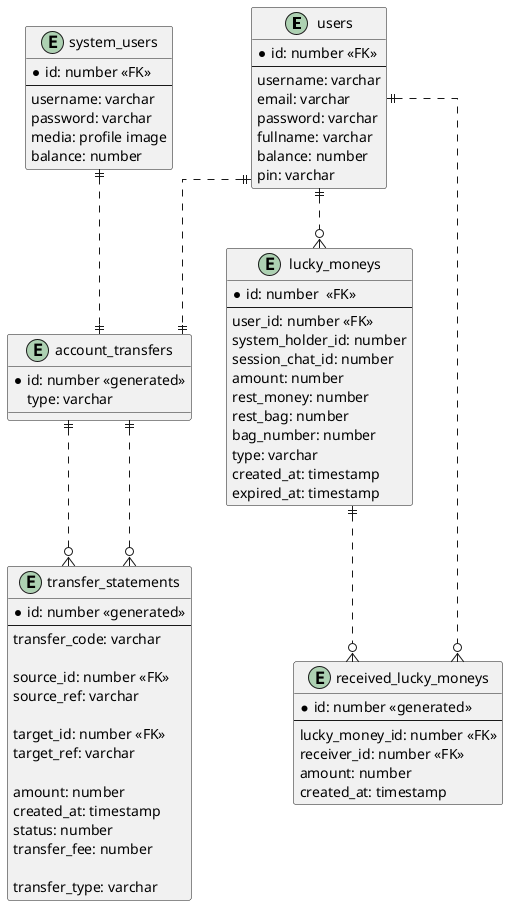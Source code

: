 	
@startuml

' hide the spot
' hide circle

' avoid problems with angled crows feet
skinparam linetype ortho

entity "users" as users{
    *id: number <<FK>>
    --
    username: varchar
    email: varchar
    password: varchar
    fullname: varchar
    balance: number
    pin: varchar
}

entity "system_users" {
    *id: number <<FK>>
    --
    username: varchar
    password: varchar
    media: profile image
    balance: number
}

entity "account_transfers" as account_transfers{
    *id: number <<generated>>
    type: varchar
}

entity "transfer_statements" as transfer_statements {
    *id: number <<generated>>
    --
    transfer_code: varchar
    
    source_id: number <<FK>>
    source_ref: varchar

    target_id: number <<FK>>
    target_ref: varchar
    
    amount: number
    created_at: timestamp
    status: number
    transfer_fee: number

    transfer_type: varchar
}

entity "lucky_moneys" as lucky_moneys {
    *id: number  <<FK>>
    --
    user_id: number <<FK>>
    system_holder_id: number
    session_chat_id: number
    amount: number
    rest_money: number
    rest_bag: number
    bag_number: number
    type: varchar
    created_at: timestamp
    expired_at: timestamp
}

entity "received_lucky_moneys" as received_luckey_moneys{
    *id: number <<generated>>
    --
    lucky_money_id: number <<FK>>
    receiver_id: number <<FK>>
    amount: number
    created_at: timestamp
}

users ||..|| account_transfers
system_users ||..|| account_transfers

account_transfers ||..o{ transfer_statements
account_transfers ||..o{ transfer_statements
users ||..o{ lucky_moneys
users ||..o{ received_luckey_moneys


lucky_moneys ||..o{ received_luckey_moneys


@enduml